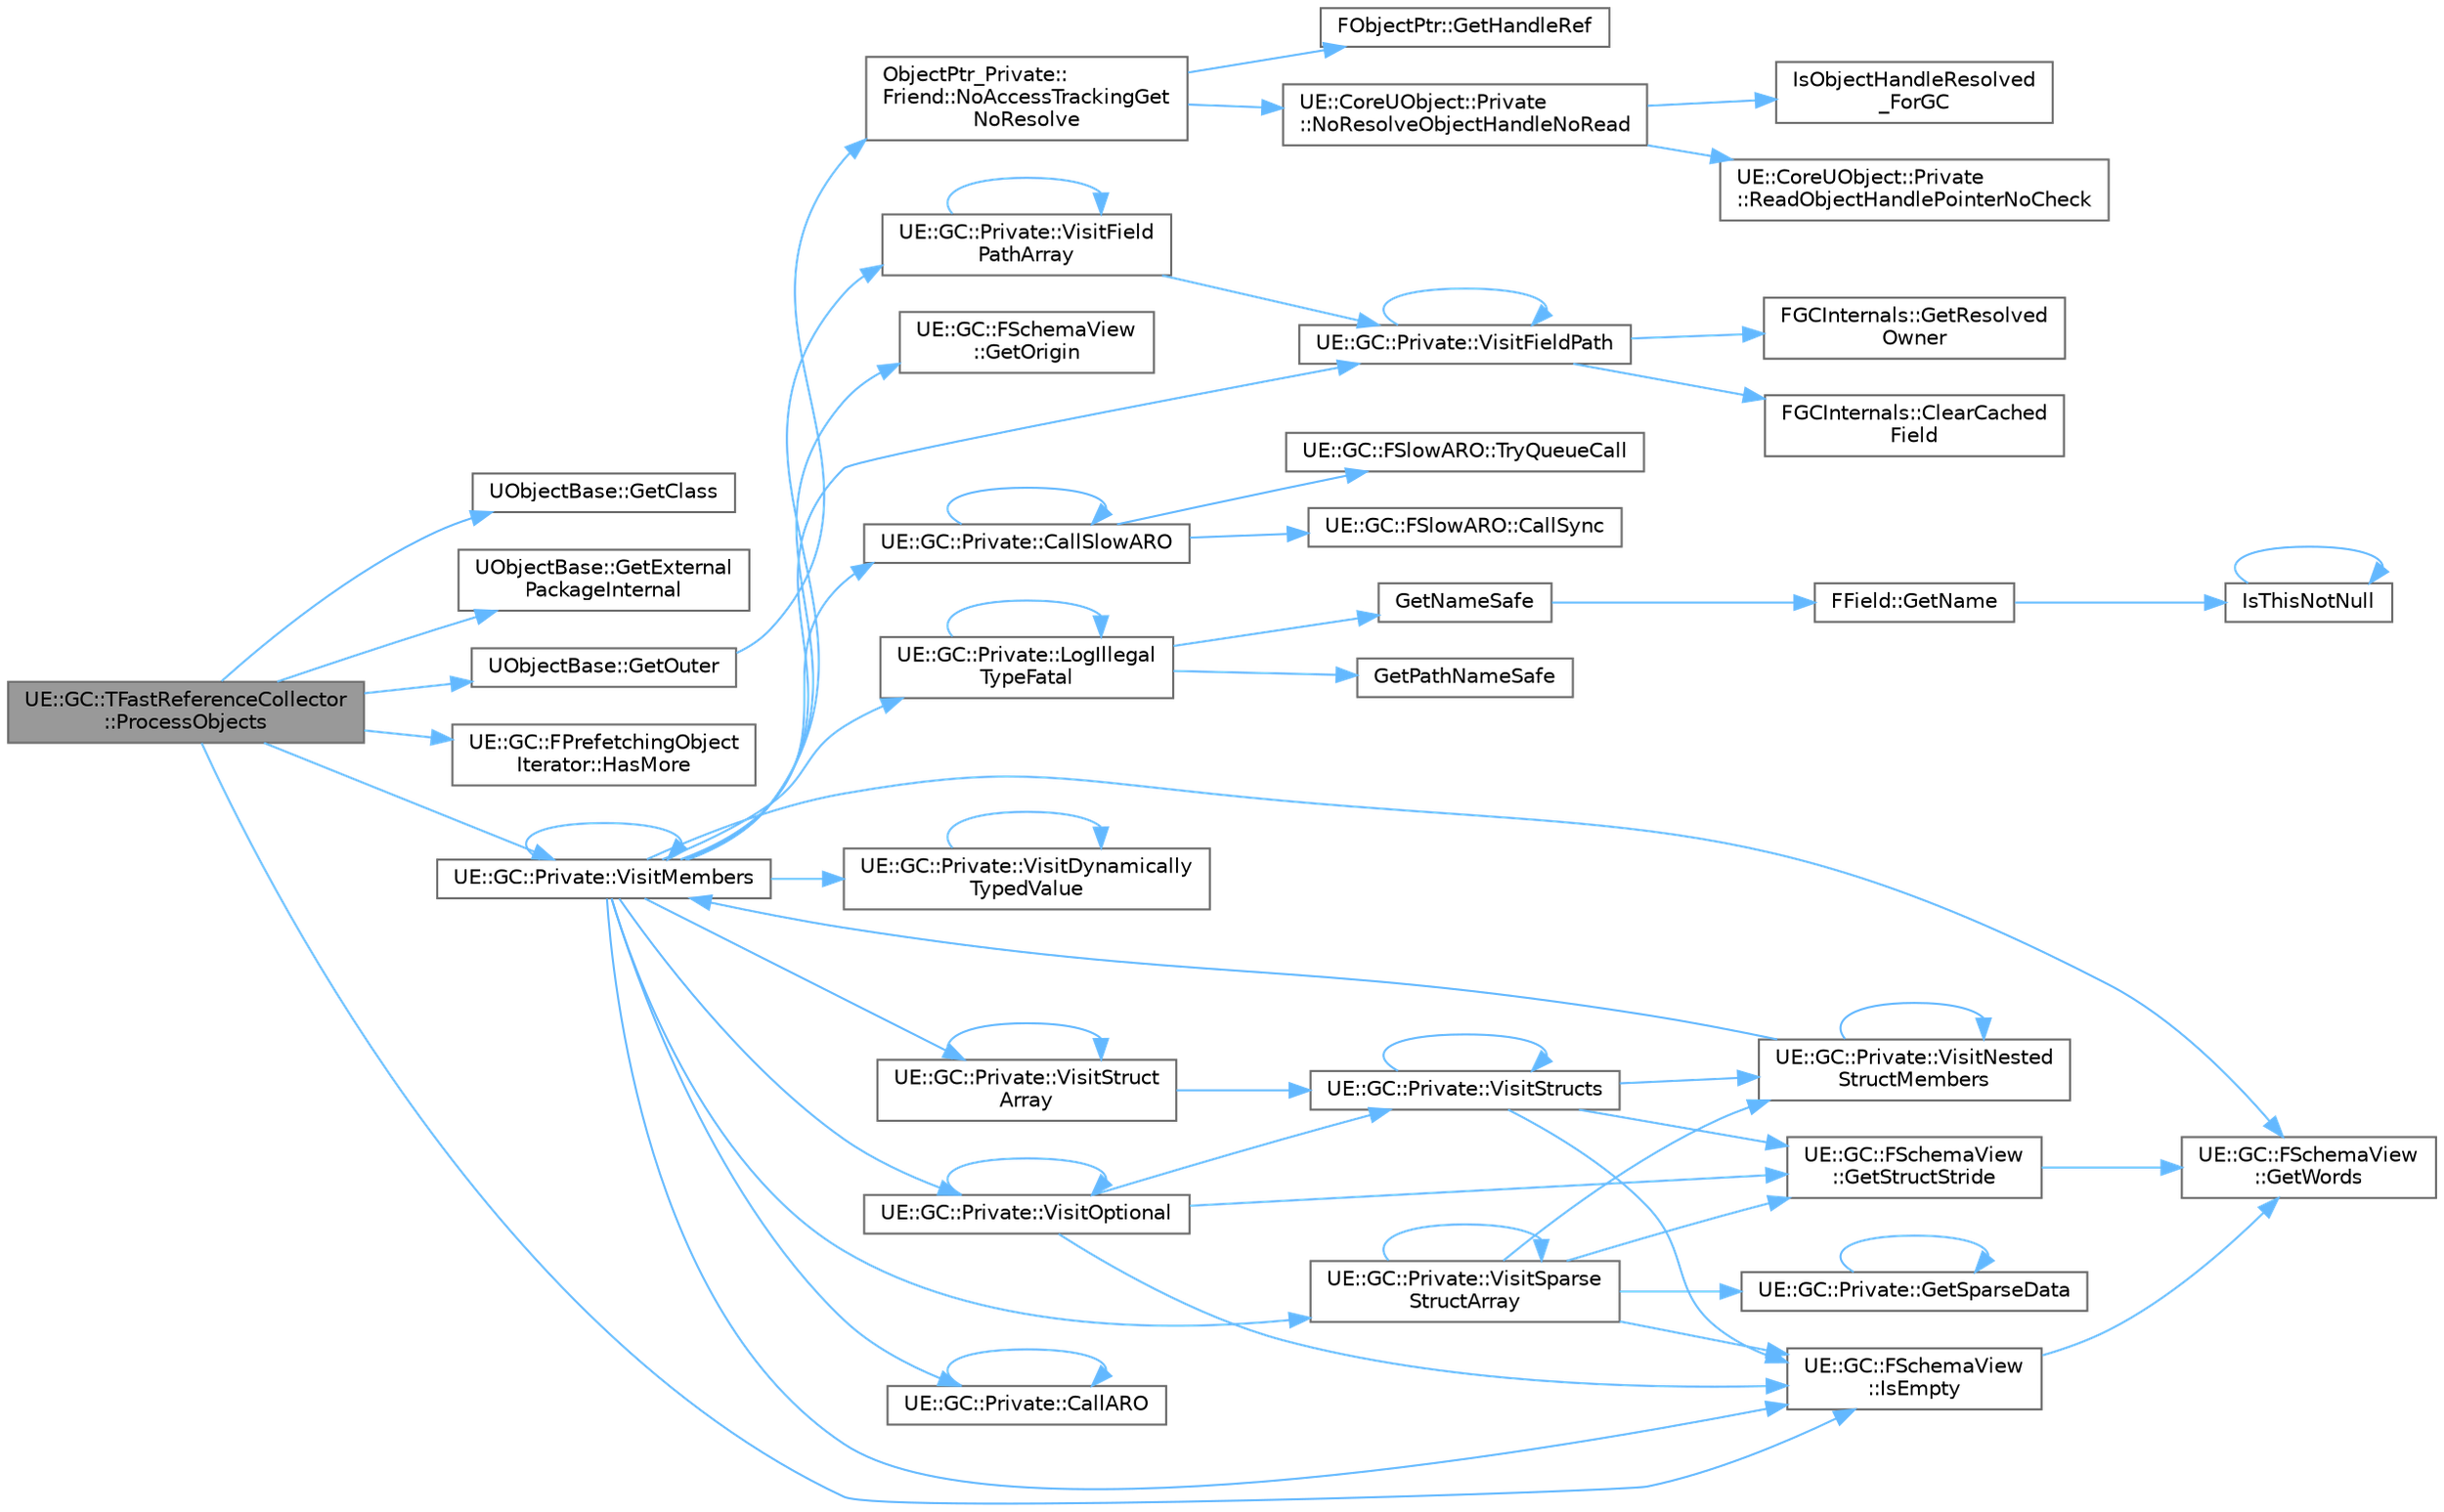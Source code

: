 digraph "UE::GC::TFastReferenceCollector::ProcessObjects"
{
 // INTERACTIVE_SVG=YES
 // LATEX_PDF_SIZE
  bgcolor="transparent";
  edge [fontname=Helvetica,fontsize=10,labelfontname=Helvetica,labelfontsize=10];
  node [fontname=Helvetica,fontsize=10,shape=box,height=0.2,width=0.4];
  rankdir="LR";
  Node1 [id="Node000001",label="UE::GC::TFastReferenceCollector\l::ProcessObjects",height=0.2,width=0.4,color="gray40", fillcolor="grey60", style="filled", fontcolor="black",tooltip=" "];
  Node1 -> Node2 [id="edge1_Node000001_Node000002",color="steelblue1",style="solid",tooltip=" "];
  Node2 [id="Node000002",label="UObjectBase::GetClass",height=0.2,width=0.4,color="grey40", fillcolor="white", style="filled",URL="$d9/dc4/classUObjectBase.html#aec8a35623318f252d20c7ea59a771687",tooltip="Returns the UClass that defines the fields of this object."];
  Node1 -> Node3 [id="edge2_Node000001_Node000003",color="steelblue1",style="solid",tooltip=" "];
  Node3 [id="Node000003",label="UObjectBase::GetExternal\lPackageInternal",height=0.2,width=0.4,color="grey40", fillcolor="white", style="filled",URL="$d9/dc4/classUObjectBase.html#a5c832068bce012c2dc5944c45986d6f9",tooltip="Returns the external UPackage for this object, if any, NOT THREAD SAFE, used by internal gc reference..."];
  Node1 -> Node4 [id="edge3_Node000001_Node000004",color="steelblue1",style="solid",tooltip=" "];
  Node4 [id="Node000004",label="UObjectBase::GetOuter",height=0.2,width=0.4,color="grey40", fillcolor="white", style="filled",URL="$d9/dc4/classUObjectBase.html#a43cfabc65d9005aafa51ce34d4cf71c5",tooltip="Returns the UObject this object resides in."];
  Node4 -> Node5 [id="edge4_Node000004_Node000005",color="steelblue1",style="solid",tooltip=" "];
  Node5 [id="Node000005",label="ObjectPtr_Private::\lFriend::NoAccessTrackingGet\lNoResolve",height=0.2,width=0.4,color="grey40", fillcolor="white", style="filled",URL="$d1/db5/structObjectPtr__Private_1_1Friend.html#ad7db1a8df63ca1d1c1c051841cf5120d",tooltip=" "];
  Node5 -> Node6 [id="edge5_Node000005_Node000006",color="steelblue1",style="solid",tooltip=" "];
  Node6 [id="Node000006",label="FObjectPtr::GetHandleRef",height=0.2,width=0.4,color="grey40", fillcolor="white", style="filled",URL="$d7/d0d/structFObjectPtr.html#a1fb862f222825b3a09a213890d2f5e8b",tooltip=" "];
  Node5 -> Node7 [id="edge6_Node000005_Node000007",color="steelblue1",style="solid",tooltip=" "];
  Node7 [id="Node000007",label="UE::CoreUObject::Private\l::NoResolveObjectHandleNoRead",height=0.2,width=0.4,color="grey40", fillcolor="white", style="filled",URL="$d9/d98/namespaceUE_1_1CoreUObject_1_1Private.html#a135612c4f66fbf0a81e2e5a8fe546b4c",tooltip=" "];
  Node7 -> Node8 [id="edge7_Node000007_Node000008",color="steelblue1",style="solid",tooltip=" "];
  Node8 [id="Node000008",label="IsObjectHandleResolved\l_ForGC",height=0.2,width=0.4,color="grey40", fillcolor="white", style="filled",URL="$de/d34/ObjectHandle_8h.html#a6bbeca8d1e9361ea5c9576864125ce90",tooltip=" "];
  Node7 -> Node9 [id="edge8_Node000007_Node000009",color="steelblue1",style="solid",tooltip=" "];
  Node9 [id="Node000009",label="UE::CoreUObject::Private\l::ReadObjectHandlePointerNoCheck",height=0.2,width=0.4,color="grey40", fillcolor="white", style="filled",URL="$d9/d98/namespaceUE_1_1CoreUObject_1_1Private.html#a05b42895ea5f93b9398be3e8cc061d3a",tooltip="Read the handle as a pointer without checking if it is resolved."];
  Node1 -> Node10 [id="edge9_Node000001_Node000010",color="steelblue1",style="solid",tooltip=" "];
  Node10 [id="Node000010",label="UE::GC::FPrefetchingObject\lIterator::HasMore",height=0.2,width=0.4,color="grey40", fillcolor="white", style="filled",URL="$d0/d04/classUE_1_1GC_1_1FPrefetchingObjectIterator.html#a800833d4eefd1f12a1249d7ec849221e",tooltip=" "];
  Node1 -> Node11 [id="edge10_Node000001_Node000011",color="steelblue1",style="solid",tooltip=" "];
  Node11 [id="Node000011",label="UE::GC::FSchemaView\l::IsEmpty",height=0.2,width=0.4,color="grey40", fillcolor="white", style="filled",URL="$d0/deb/classUE_1_1GC_1_1FSchemaView.html#a695340c13c3e8f9f836a6b6b37d8d5e8",tooltip=" "];
  Node11 -> Node12 [id="edge11_Node000011_Node000012",color="steelblue1",style="solid",tooltip=" "];
  Node12 [id="Node000012",label="UE::GC::FSchemaView\l::GetWords",height=0.2,width=0.4,color="grey40", fillcolor="white", style="filled",URL="$d0/deb/classUE_1_1GC_1_1FSchemaView.html#a132cda8a58c3744e94dace1dbcf41f9c",tooltip=" "];
  Node1 -> Node13 [id="edge12_Node000001_Node000013",color="steelblue1",style="solid",tooltip=" "];
  Node13 [id="Node000013",label="UE::GC::Private::VisitMembers",height=0.2,width=0.4,color="grey40", fillcolor="white", style="filled",URL="$d4/dc8/namespaceUE_1_1GC_1_1Private.html#a07274376c8d0eeb439f38afce685845f",tooltip=" "];
  Node13 -> Node14 [id="edge13_Node000013_Node000014",color="steelblue1",style="solid",tooltip=" "];
  Node14 [id="Node000014",label="UE::GC::Private::CallARO",height=0.2,width=0.4,color="grey40", fillcolor="white", style="filled",URL="$d4/dc8/namespaceUE_1_1GC_1_1Private.html#afcabe2c2ce89fc03b899ffa44de54fe8",tooltip=" "];
  Node14 -> Node14 [id="edge14_Node000014_Node000014",color="steelblue1",style="solid",tooltip=" "];
  Node13 -> Node15 [id="edge15_Node000013_Node000015",color="steelblue1",style="solid",tooltip=" "];
  Node15 [id="Node000015",label="UE::GC::Private::CallSlowARO",height=0.2,width=0.4,color="grey40", fillcolor="white", style="filled",URL="$d4/dc8/namespaceUE_1_1GC_1_1Private.html#a985412e06f7f85783db8a348c74c490d",tooltip=" "];
  Node15 -> Node15 [id="edge16_Node000015_Node000015",color="steelblue1",style="solid",tooltip=" "];
  Node15 -> Node16 [id="edge17_Node000015_Node000016",color="steelblue1",style="solid",tooltip=" "];
  Node16 [id="Node000016",label="UE::GC::FSlowARO::CallSync",height=0.2,width=0.4,color="grey40", fillcolor="white", style="filled",URL="$db/db2/structUE_1_1GC_1_1FSlowARO.html#ad1efc00dd85407e155a9de71a73263de",tooltip=" "];
  Node15 -> Node17 [id="edge18_Node000015_Node000017",color="steelblue1",style="solid",tooltip=" "];
  Node17 [id="Node000017",label="UE::GC::FSlowARO::TryQueueCall",height=0.2,width=0.4,color="grey40", fillcolor="white", style="filled",URL="$db/db2/structUE_1_1GC_1_1FSlowARO.html#a121e9e523e25967d45146bc7ef15092b",tooltip=" "];
  Node13 -> Node18 [id="edge19_Node000013_Node000018",color="steelblue1",style="solid",tooltip=" "];
  Node18 [id="Node000018",label="UE::GC::FSchemaView\l::GetOrigin",height=0.2,width=0.4,color="grey40", fillcolor="white", style="filled",URL="$d0/deb/classUE_1_1GC_1_1FSchemaView.html#a7eee52ea0aa24d4cb10192416d74fc35",tooltip=" "];
  Node13 -> Node12 [id="edge20_Node000013_Node000012",color="steelblue1",style="solid",tooltip=" "];
  Node13 -> Node11 [id="edge21_Node000013_Node000011",color="steelblue1",style="solid",tooltip=" "];
  Node13 -> Node19 [id="edge22_Node000013_Node000019",color="steelblue1",style="solid",tooltip=" "];
  Node19 [id="Node000019",label="UE::GC::Private::LogIllegal\lTypeFatal",height=0.2,width=0.4,color="grey40", fillcolor="white", style="filled",URL="$d4/dc8/namespaceUE_1_1GC_1_1Private.html#a1f8de3e10af3d72b260b140968efa4e1",tooltip=" "];
  Node19 -> Node20 [id="edge23_Node000019_Node000020",color="steelblue1",style="solid",tooltip=" "];
  Node20 [id="Node000020",label="GetNameSafe",height=0.2,width=0.4,color="grey40", fillcolor="white", style="filled",URL="$d8/db3/Field_8h.html#a91258b23f94341d993bb779e18136495",tooltip="Gets the name of the provided field."];
  Node20 -> Node21 [id="edge24_Node000020_Node000021",color="steelblue1",style="solid",tooltip=" "];
  Node21 [id="Node000021",label="FField::GetName",height=0.2,width=0.4,color="grey40", fillcolor="white", style="filled",URL="$d5/d7d/classFField.html#a83f605c1eb05d7cab9c2f6d634d6276e",tooltip=" "];
  Node21 -> Node22 [id="edge25_Node000021_Node000022",color="steelblue1",style="solid",tooltip=" "];
  Node22 [id="Node000022",label="IsThisNotNull",height=0.2,width=0.4,color="grey40", fillcolor="white", style="filled",URL="$d5/d8c/CoreGlobals_8h.html#a13cc197b158ea1247b843d1959c4d265",tooltip=" "];
  Node22 -> Node22 [id="edge26_Node000022_Node000022",color="steelblue1",style="solid",tooltip=" "];
  Node19 -> Node23 [id="edge27_Node000019_Node000023",color="steelblue1",style="solid",tooltip=" "];
  Node23 [id="Node000023",label="GetPathNameSafe",height=0.2,width=0.4,color="grey40", fillcolor="white", style="filled",URL="$d8/db3/Field_8h.html#a8e9b57ea65ef54ab7b15d00fee3bf718",tooltip="Gets the path name of the provided field."];
  Node19 -> Node19 [id="edge28_Node000019_Node000019",color="steelblue1",style="solid",tooltip=" "];
  Node13 -> Node24 [id="edge29_Node000013_Node000024",color="steelblue1",style="solid",tooltip=" "];
  Node24 [id="Node000024",label="UE::GC::Private::VisitDynamically\lTypedValue",height=0.2,width=0.4,color="grey40", fillcolor="white", style="filled",URL="$d4/dc8/namespaceUE_1_1GC_1_1Private.html#a9e17a902df38913670bc6976f0dc1e29",tooltip=" "];
  Node24 -> Node24 [id="edge30_Node000024_Node000024",color="steelblue1",style="solid",tooltip=" "];
  Node13 -> Node25 [id="edge31_Node000013_Node000025",color="steelblue1",style="solid",tooltip=" "];
  Node25 [id="Node000025",label="UE::GC::Private::VisitFieldPath",height=0.2,width=0.4,color="grey40", fillcolor="white", style="filled",URL="$d4/dc8/namespaceUE_1_1GC_1_1Private.html#a9bf976720934c95a35a1a2ea7529487e",tooltip=" "];
  Node25 -> Node26 [id="edge32_Node000025_Node000026",color="steelblue1",style="solid",tooltip=" "];
  Node26 [id="Node000026",label="FGCInternals::ClearCached\lField",height=0.2,width=0.4,color="grey40", fillcolor="white", style="filled",URL="$dd/d88/structFGCInternals.html#a74d41f1bfd672065289f8614a4c8c76c",tooltip=" "];
  Node25 -> Node27 [id="edge33_Node000025_Node000027",color="steelblue1",style="solid",tooltip=" "];
  Node27 [id="Node000027",label="FGCInternals::GetResolved\lOwner",height=0.2,width=0.4,color="grey40", fillcolor="white", style="filled",URL="$dd/d88/structFGCInternals.html#adbe8d027629b24da099bf82ee828a96b",tooltip=" "];
  Node25 -> Node25 [id="edge34_Node000025_Node000025",color="steelblue1",style="solid",tooltip=" "];
  Node13 -> Node28 [id="edge35_Node000013_Node000028",color="steelblue1",style="solid",tooltip=" "];
  Node28 [id="Node000028",label="UE::GC::Private::VisitField\lPathArray",height=0.2,width=0.4,color="grey40", fillcolor="white", style="filled",URL="$d4/dc8/namespaceUE_1_1GC_1_1Private.html#a9f47d0aceb0fb30ebdfff31208bcd609",tooltip=" "];
  Node28 -> Node25 [id="edge36_Node000028_Node000025",color="steelblue1",style="solid",tooltip=" "];
  Node28 -> Node28 [id="edge37_Node000028_Node000028",color="steelblue1",style="solid",tooltip=" "];
  Node13 -> Node13 [id="edge38_Node000013_Node000013",color="steelblue1",style="solid",tooltip=" "];
  Node13 -> Node29 [id="edge39_Node000013_Node000029",color="steelblue1",style="solid",tooltip=" "];
  Node29 [id="Node000029",label="UE::GC::Private::VisitOptional",height=0.2,width=0.4,color="grey40", fillcolor="white", style="filled",URL="$d4/dc8/namespaceUE_1_1GC_1_1Private.html#a3a9bf74aadcd99f49dc31258ab5a94ac",tooltip=" "];
  Node29 -> Node30 [id="edge40_Node000029_Node000030",color="steelblue1",style="solid",tooltip=" "];
  Node30 [id="Node000030",label="UE::GC::FSchemaView\l::GetStructStride",height=0.2,width=0.4,color="grey40", fillcolor="white", style="filled",URL="$d0/deb/classUE_1_1GC_1_1FSchemaView.html#a255b66f9ddbf15b2a44e92f19df9541e",tooltip=" "];
  Node30 -> Node12 [id="edge41_Node000030_Node000012",color="steelblue1",style="solid",tooltip=" "];
  Node29 -> Node11 [id="edge42_Node000029_Node000011",color="steelblue1",style="solid",tooltip=" "];
  Node29 -> Node29 [id="edge43_Node000029_Node000029",color="steelblue1",style="solid",tooltip=" "];
  Node29 -> Node31 [id="edge44_Node000029_Node000031",color="steelblue1",style="solid",tooltip=" "];
  Node31 [id="Node000031",label="UE::GC::Private::VisitStructs",height=0.2,width=0.4,color="grey40", fillcolor="white", style="filled",URL="$d4/dc8/namespaceUE_1_1GC_1_1Private.html#abc7a680028266fd7006a347b9d4c363c",tooltip=" "];
  Node31 -> Node30 [id="edge45_Node000031_Node000030",color="steelblue1",style="solid",tooltip=" "];
  Node31 -> Node11 [id="edge46_Node000031_Node000011",color="steelblue1",style="solid",tooltip=" "];
  Node31 -> Node32 [id="edge47_Node000031_Node000032",color="steelblue1",style="solid",tooltip=" "];
  Node32 [id="Node000032",label="UE::GC::Private::VisitNested\lStructMembers",height=0.2,width=0.4,color="grey40", fillcolor="white", style="filled",URL="$d4/dc8/namespaceUE_1_1GC_1_1Private.html#a85e23db03acb3a448a907f1299a9a7e0",tooltip=" "];
  Node32 -> Node13 [id="edge48_Node000032_Node000013",color="steelblue1",style="solid",tooltip=" "];
  Node32 -> Node32 [id="edge49_Node000032_Node000032",color="steelblue1",style="solid",tooltip=" "];
  Node31 -> Node31 [id="edge50_Node000031_Node000031",color="steelblue1",style="solid",tooltip=" "];
  Node13 -> Node33 [id="edge51_Node000013_Node000033",color="steelblue1",style="solid",tooltip=" "];
  Node33 [id="Node000033",label="UE::GC::Private::VisitSparse\lStructArray",height=0.2,width=0.4,color="grey40", fillcolor="white", style="filled",URL="$d4/dc8/namespaceUE_1_1GC_1_1Private.html#ae70ee5ad5707effd39be7b6f9703979a",tooltip=" "];
  Node33 -> Node34 [id="edge52_Node000033_Node000034",color="steelblue1",style="solid",tooltip=" "];
  Node34 [id="Node000034",label="UE::GC::Private::GetSparseData",height=0.2,width=0.4,color="grey40", fillcolor="white", style="filled",URL="$d4/dc8/namespaceUE_1_1GC_1_1Private.html#a9ba2dcee1abbd0d3a966fa3339dd8afb",tooltip=" "];
  Node34 -> Node34 [id="edge53_Node000034_Node000034",color="steelblue1",style="solid",tooltip=" "];
  Node33 -> Node30 [id="edge54_Node000033_Node000030",color="steelblue1",style="solid",tooltip=" "];
  Node33 -> Node11 [id="edge55_Node000033_Node000011",color="steelblue1",style="solid",tooltip=" "];
  Node33 -> Node32 [id="edge56_Node000033_Node000032",color="steelblue1",style="solid",tooltip=" "];
  Node33 -> Node33 [id="edge57_Node000033_Node000033",color="steelblue1",style="solid",tooltip=" "];
  Node13 -> Node35 [id="edge58_Node000013_Node000035",color="steelblue1",style="solid",tooltip=" "];
  Node35 [id="Node000035",label="UE::GC::Private::VisitStruct\lArray",height=0.2,width=0.4,color="grey40", fillcolor="white", style="filled",URL="$d4/dc8/namespaceUE_1_1GC_1_1Private.html#aeb7f9011d1f31935ab8e31e6e1bb310e",tooltip=" "];
  Node35 -> Node35 [id="edge59_Node000035_Node000035",color="steelblue1",style="solid",tooltip=" "];
  Node35 -> Node31 [id="edge60_Node000035_Node000031",color="steelblue1",style="solid",tooltip=" "];
}
